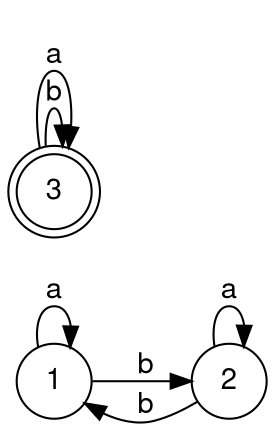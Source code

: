 digraph finite_state_machine {
	fontname="Helvetica,Arial,sans-serif"
	node [fontname="Helvetica,Arial,sans-serif"]
	edge [fontname="Helvetica,Arial,sans-serif"]
	rankdir=LR;
	node [shape = circle]; 1;
	node [shape = doublecircle]; 3;
	node [shape = circle];
	1 -> 1 [label = "a"];
	1 -> 2 [label = "b"];
	2 -> 2 [label = "a"];
	2 -> 1 [label = "b"];
	3 -> 3 [label = "b"];
	3 -> 3 [label = "a"];
}